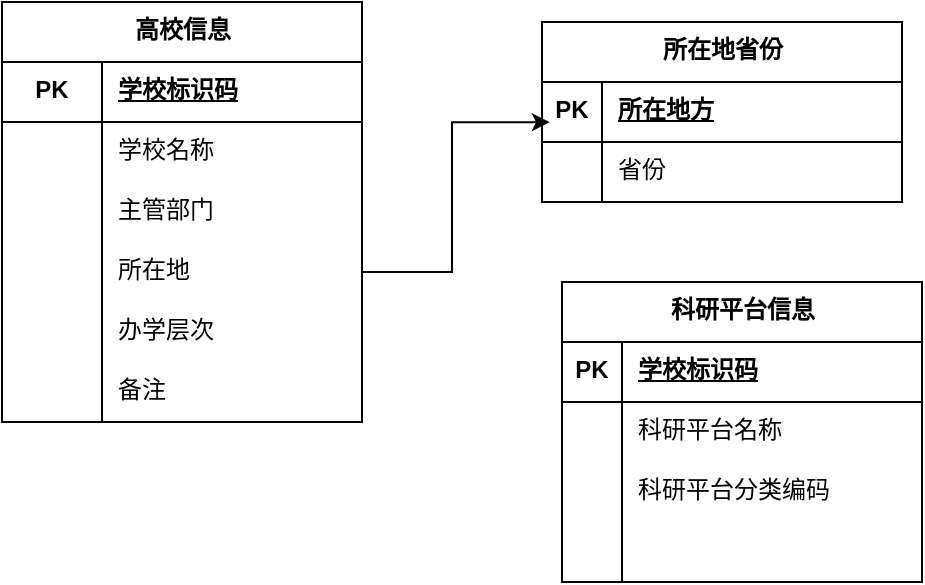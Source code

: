 <mxfile version="26.0.16">
  <diagram id="R2lEEEUBdFMjLlhIrx00" name="Page-1">
    <mxGraphModel dx="868" dy="435" grid="1" gridSize="10" guides="1" tooltips="1" connect="1" arrows="1" fold="1" page="1" pageScale="1" pageWidth="850" pageHeight="1100" math="0" shadow="0" extFonts="Permanent Marker^https://fonts.googleapis.com/css?family=Permanent+Marker">
      <root>
        <mxCell id="0" />
        <mxCell id="1" parent="0" />
        <mxCell id="ALwL8LHPWrsbOjasNw_c-4" value="高校信息" style="shape=table;startSize=30;container=1;collapsible=1;childLayout=tableLayout;fixedRows=1;rowLines=0;fontStyle=1;align=center;resizeLast=1;html=1;shadow=0;strokeColor=default;strokeWidth=1;verticalAlign=top;fontFamily=Helvetica;fontSize=12;fontColor=default;labelBorderColor=none;fillColor=default;" vertex="1" parent="1">
          <mxGeometry x="100" y="130" width="180" height="210" as="geometry" />
        </mxCell>
        <mxCell id="ALwL8LHPWrsbOjasNw_c-5" value="" style="shape=tableRow;horizontal=0;startSize=0;swimlaneHead=0;swimlaneBody=0;fillColor=none;collapsible=0;dropTarget=0;points=[[0,0.5],[1,0.5]];portConstraint=eastwest;top=0;left=0;right=0;bottom=1;shadow=0;strokeColor=default;strokeWidth=1;align=center;verticalAlign=top;fontFamily=Helvetica;fontSize=12;fontColor=default;labelBorderColor=none;" vertex="1" parent="ALwL8LHPWrsbOjasNw_c-4">
          <mxGeometry y="30" width="180" height="30" as="geometry" />
        </mxCell>
        <mxCell id="ALwL8LHPWrsbOjasNw_c-6" value="PK" style="shape=partialRectangle;connectable=0;fillColor=none;top=0;left=0;bottom=0;right=0;fontStyle=1;overflow=hidden;whiteSpace=wrap;html=1;shadow=0;strokeColor=default;strokeWidth=1;align=center;verticalAlign=top;fontFamily=Helvetica;fontSize=12;fontColor=default;labelBorderColor=none;" vertex="1" parent="ALwL8LHPWrsbOjasNw_c-5">
          <mxGeometry width="50" height="30" as="geometry">
            <mxRectangle width="50" height="30" as="alternateBounds" />
          </mxGeometry>
        </mxCell>
        <mxCell id="ALwL8LHPWrsbOjasNw_c-7" value="学校标识码" style="shape=partialRectangle;connectable=0;fillColor=none;top=0;left=0;bottom=0;right=0;align=left;spacingLeft=6;fontStyle=5;overflow=hidden;whiteSpace=wrap;html=1;shadow=0;strokeColor=default;strokeWidth=1;verticalAlign=top;fontFamily=Helvetica;fontSize=12;fontColor=default;labelBorderColor=none;" vertex="1" parent="ALwL8LHPWrsbOjasNw_c-5">
          <mxGeometry x="50" width="130" height="30" as="geometry">
            <mxRectangle width="130" height="30" as="alternateBounds" />
          </mxGeometry>
        </mxCell>
        <mxCell id="ALwL8LHPWrsbOjasNw_c-8" value="" style="shape=tableRow;horizontal=0;startSize=0;swimlaneHead=0;swimlaneBody=0;fillColor=none;collapsible=0;dropTarget=0;points=[[0,0.5],[1,0.5]];portConstraint=eastwest;top=0;left=0;right=0;bottom=0;shadow=0;strokeColor=default;strokeWidth=1;align=center;verticalAlign=top;fontFamily=Helvetica;fontSize=12;fontColor=default;labelBorderColor=none;" vertex="1" parent="ALwL8LHPWrsbOjasNw_c-4">
          <mxGeometry y="60" width="180" height="30" as="geometry" />
        </mxCell>
        <mxCell id="ALwL8LHPWrsbOjasNw_c-9" value="" style="shape=partialRectangle;connectable=0;fillColor=none;top=0;left=0;bottom=0;right=0;editable=1;overflow=hidden;whiteSpace=wrap;html=1;shadow=0;strokeColor=default;strokeWidth=1;align=center;verticalAlign=top;fontFamily=Helvetica;fontSize=12;fontColor=default;labelBorderColor=none;" vertex="1" parent="ALwL8LHPWrsbOjasNw_c-8">
          <mxGeometry width="50" height="30" as="geometry">
            <mxRectangle width="50" height="30" as="alternateBounds" />
          </mxGeometry>
        </mxCell>
        <mxCell id="ALwL8LHPWrsbOjasNw_c-10" value="学校名称" style="shape=partialRectangle;connectable=0;fillColor=none;top=0;left=0;bottom=0;right=0;align=left;spacingLeft=6;overflow=hidden;whiteSpace=wrap;html=1;shadow=0;strokeColor=default;strokeWidth=1;verticalAlign=top;fontFamily=Helvetica;fontSize=12;fontColor=default;labelBorderColor=none;" vertex="1" parent="ALwL8LHPWrsbOjasNw_c-8">
          <mxGeometry x="50" width="130" height="30" as="geometry">
            <mxRectangle width="130" height="30" as="alternateBounds" />
          </mxGeometry>
        </mxCell>
        <mxCell id="ALwL8LHPWrsbOjasNw_c-11" value="" style="shape=tableRow;horizontal=0;startSize=0;swimlaneHead=0;swimlaneBody=0;fillColor=none;collapsible=0;dropTarget=0;points=[[0,0.5],[1,0.5]];portConstraint=eastwest;top=0;left=0;right=0;bottom=0;shadow=0;strokeColor=default;strokeWidth=1;align=center;verticalAlign=top;fontFamily=Helvetica;fontSize=12;fontColor=default;labelBorderColor=none;" vertex="1" parent="ALwL8LHPWrsbOjasNw_c-4">
          <mxGeometry y="90" width="180" height="30" as="geometry" />
        </mxCell>
        <mxCell id="ALwL8LHPWrsbOjasNw_c-12" value="" style="shape=partialRectangle;connectable=0;fillColor=none;top=0;left=0;bottom=0;right=0;editable=1;overflow=hidden;whiteSpace=wrap;html=1;shadow=0;strokeColor=default;strokeWidth=1;align=center;verticalAlign=top;fontFamily=Helvetica;fontSize=12;fontColor=default;labelBorderColor=none;" vertex="1" parent="ALwL8LHPWrsbOjasNw_c-11">
          <mxGeometry width="50" height="30" as="geometry">
            <mxRectangle width="50" height="30" as="alternateBounds" />
          </mxGeometry>
        </mxCell>
        <mxCell id="ALwL8LHPWrsbOjasNw_c-13" value="主管部门" style="shape=partialRectangle;connectable=0;fillColor=none;top=0;left=0;bottom=0;right=0;align=left;spacingLeft=6;overflow=hidden;whiteSpace=wrap;html=1;shadow=0;strokeColor=default;strokeWidth=1;verticalAlign=top;fontFamily=Helvetica;fontSize=12;fontColor=default;labelBorderColor=none;" vertex="1" parent="ALwL8LHPWrsbOjasNw_c-11">
          <mxGeometry x="50" width="130" height="30" as="geometry">
            <mxRectangle width="130" height="30" as="alternateBounds" />
          </mxGeometry>
        </mxCell>
        <mxCell id="ALwL8LHPWrsbOjasNw_c-14" value="" style="shape=tableRow;horizontal=0;startSize=0;swimlaneHead=0;swimlaneBody=0;fillColor=none;collapsible=0;dropTarget=0;points=[[0,0.5],[1,0.5]];portConstraint=eastwest;top=0;left=0;right=0;bottom=0;shadow=0;strokeColor=default;strokeWidth=1;align=center;verticalAlign=top;fontFamily=Helvetica;fontSize=12;fontColor=default;labelBorderColor=none;" vertex="1" parent="ALwL8LHPWrsbOjasNw_c-4">
          <mxGeometry y="120" width="180" height="30" as="geometry" />
        </mxCell>
        <mxCell id="ALwL8LHPWrsbOjasNw_c-15" value="" style="shape=partialRectangle;connectable=0;fillColor=none;top=0;left=0;bottom=0;right=0;editable=1;overflow=hidden;whiteSpace=wrap;html=1;shadow=0;strokeColor=default;strokeWidth=1;align=center;verticalAlign=top;fontFamily=Helvetica;fontSize=12;fontColor=default;labelBorderColor=none;" vertex="1" parent="ALwL8LHPWrsbOjasNw_c-14">
          <mxGeometry width="50" height="30" as="geometry">
            <mxRectangle width="50" height="30" as="alternateBounds" />
          </mxGeometry>
        </mxCell>
        <mxCell id="ALwL8LHPWrsbOjasNw_c-16" value="所在地" style="shape=partialRectangle;connectable=0;fillColor=none;top=0;left=0;bottom=0;right=0;align=left;spacingLeft=6;overflow=hidden;whiteSpace=wrap;html=1;shadow=0;strokeColor=default;strokeWidth=1;verticalAlign=top;fontFamily=Helvetica;fontSize=12;fontColor=default;labelBorderColor=none;" vertex="1" parent="ALwL8LHPWrsbOjasNw_c-14">
          <mxGeometry x="50" width="130" height="30" as="geometry">
            <mxRectangle width="130" height="30" as="alternateBounds" />
          </mxGeometry>
        </mxCell>
        <mxCell id="ALwL8LHPWrsbOjasNw_c-17" style="shape=tableRow;horizontal=0;startSize=0;swimlaneHead=0;swimlaneBody=0;fillColor=none;collapsible=0;dropTarget=0;points=[[0,0.5],[1,0.5]];portConstraint=eastwest;top=0;left=0;right=0;bottom=0;shadow=0;strokeColor=default;strokeWidth=1;align=center;verticalAlign=top;fontFamily=Helvetica;fontSize=12;fontColor=default;labelBorderColor=none;" vertex="1" parent="ALwL8LHPWrsbOjasNw_c-4">
          <mxGeometry y="150" width="180" height="30" as="geometry" />
        </mxCell>
        <mxCell id="ALwL8LHPWrsbOjasNw_c-18" style="shape=partialRectangle;connectable=0;fillColor=none;top=0;left=0;bottom=0;right=0;editable=1;overflow=hidden;whiteSpace=wrap;html=1;shadow=0;strokeColor=default;strokeWidth=1;align=center;verticalAlign=top;fontFamily=Helvetica;fontSize=12;fontColor=default;labelBorderColor=none;" vertex="1" parent="ALwL8LHPWrsbOjasNw_c-17">
          <mxGeometry width="50" height="30" as="geometry">
            <mxRectangle width="50" height="30" as="alternateBounds" />
          </mxGeometry>
        </mxCell>
        <mxCell id="ALwL8LHPWrsbOjasNw_c-19" value="办学层次" style="shape=partialRectangle;connectable=0;fillColor=none;top=0;left=0;bottom=0;right=0;align=left;spacingLeft=6;overflow=hidden;whiteSpace=wrap;html=1;shadow=0;strokeColor=default;strokeWidth=1;verticalAlign=top;fontFamily=Helvetica;fontSize=12;fontColor=default;labelBorderColor=none;" vertex="1" parent="ALwL8LHPWrsbOjasNw_c-17">
          <mxGeometry x="50" width="130" height="30" as="geometry">
            <mxRectangle width="130" height="30" as="alternateBounds" />
          </mxGeometry>
        </mxCell>
        <mxCell id="ALwL8LHPWrsbOjasNw_c-20" style="shape=tableRow;horizontal=0;startSize=0;swimlaneHead=0;swimlaneBody=0;fillColor=none;collapsible=0;dropTarget=0;points=[[0,0.5],[1,0.5]];portConstraint=eastwest;top=0;left=0;right=0;bottom=0;shadow=0;strokeColor=default;strokeWidth=1;align=center;verticalAlign=top;fontFamily=Helvetica;fontSize=12;fontColor=default;labelBorderColor=none;" vertex="1" parent="ALwL8LHPWrsbOjasNw_c-4">
          <mxGeometry y="180" width="180" height="30" as="geometry" />
        </mxCell>
        <mxCell id="ALwL8LHPWrsbOjasNw_c-21" style="shape=partialRectangle;connectable=0;fillColor=none;top=0;left=0;bottom=0;right=0;editable=1;overflow=hidden;whiteSpace=wrap;html=1;shadow=0;strokeColor=default;strokeWidth=1;align=center;verticalAlign=top;fontFamily=Helvetica;fontSize=12;fontColor=default;labelBorderColor=none;" vertex="1" parent="ALwL8LHPWrsbOjasNw_c-20">
          <mxGeometry width="50" height="30" as="geometry">
            <mxRectangle width="50" height="30" as="alternateBounds" />
          </mxGeometry>
        </mxCell>
        <mxCell id="ALwL8LHPWrsbOjasNw_c-22" value="备注" style="shape=partialRectangle;connectable=0;fillColor=none;top=0;left=0;bottom=0;right=0;align=left;spacingLeft=6;overflow=hidden;whiteSpace=wrap;html=1;shadow=0;strokeColor=default;strokeWidth=1;verticalAlign=top;fontFamily=Helvetica;fontSize=12;fontColor=default;labelBorderColor=none;" vertex="1" parent="ALwL8LHPWrsbOjasNw_c-20">
          <mxGeometry x="50" width="130" height="30" as="geometry">
            <mxRectangle width="130" height="30" as="alternateBounds" />
          </mxGeometry>
        </mxCell>
        <mxCell id="ALwL8LHPWrsbOjasNw_c-23" value="所在地省份" style="shape=table;startSize=30;container=1;collapsible=1;childLayout=tableLayout;fixedRows=1;rowLines=0;fontStyle=1;align=center;resizeLast=1;html=1;shadow=0;strokeColor=default;strokeWidth=1;verticalAlign=top;fontFamily=Helvetica;fontSize=12;fontColor=default;labelBorderColor=none;fillColor=default;" vertex="1" parent="1">
          <mxGeometry x="370" y="140" width="180" height="90" as="geometry" />
        </mxCell>
        <mxCell id="ALwL8LHPWrsbOjasNw_c-24" value="" style="shape=tableRow;horizontal=0;startSize=0;swimlaneHead=0;swimlaneBody=0;fillColor=none;collapsible=0;dropTarget=0;points=[[0,0.5],[1,0.5]];portConstraint=eastwest;top=0;left=0;right=0;bottom=1;shadow=0;strokeColor=default;strokeWidth=1;align=center;verticalAlign=top;fontFamily=Helvetica;fontSize=12;fontColor=default;labelBorderColor=none;" vertex="1" parent="ALwL8LHPWrsbOjasNw_c-23">
          <mxGeometry y="30" width="180" height="30" as="geometry" />
        </mxCell>
        <mxCell id="ALwL8LHPWrsbOjasNw_c-25" value="PK" style="shape=partialRectangle;connectable=0;fillColor=none;top=0;left=0;bottom=0;right=0;fontStyle=1;overflow=hidden;whiteSpace=wrap;html=1;shadow=0;strokeColor=default;strokeWidth=1;align=center;verticalAlign=top;fontFamily=Helvetica;fontSize=12;fontColor=default;labelBorderColor=none;" vertex="1" parent="ALwL8LHPWrsbOjasNw_c-24">
          <mxGeometry width="30" height="30" as="geometry">
            <mxRectangle width="30" height="30" as="alternateBounds" />
          </mxGeometry>
        </mxCell>
        <mxCell id="ALwL8LHPWrsbOjasNw_c-26" value="所在地方" style="shape=partialRectangle;connectable=0;fillColor=none;top=0;left=0;bottom=0;right=0;align=left;spacingLeft=6;fontStyle=5;overflow=hidden;whiteSpace=wrap;html=1;shadow=0;strokeColor=default;strokeWidth=1;verticalAlign=top;fontFamily=Helvetica;fontSize=12;fontColor=default;labelBorderColor=none;" vertex="1" parent="ALwL8LHPWrsbOjasNw_c-24">
          <mxGeometry x="30" width="150" height="30" as="geometry">
            <mxRectangle width="150" height="30" as="alternateBounds" />
          </mxGeometry>
        </mxCell>
        <mxCell id="ALwL8LHPWrsbOjasNw_c-27" value="" style="shape=tableRow;horizontal=0;startSize=0;swimlaneHead=0;swimlaneBody=0;fillColor=none;collapsible=0;dropTarget=0;points=[[0,0.5],[1,0.5]];portConstraint=eastwest;top=0;left=0;right=0;bottom=0;shadow=0;strokeColor=default;strokeWidth=1;align=center;verticalAlign=top;fontFamily=Helvetica;fontSize=12;fontColor=default;labelBorderColor=none;" vertex="1" parent="ALwL8LHPWrsbOjasNw_c-23">
          <mxGeometry y="60" width="180" height="30" as="geometry" />
        </mxCell>
        <mxCell id="ALwL8LHPWrsbOjasNw_c-28" value="" style="shape=partialRectangle;connectable=0;fillColor=none;top=0;left=0;bottom=0;right=0;editable=1;overflow=hidden;whiteSpace=wrap;html=1;shadow=0;strokeColor=default;strokeWidth=1;align=center;verticalAlign=top;fontFamily=Helvetica;fontSize=12;fontColor=default;labelBorderColor=none;" vertex="1" parent="ALwL8LHPWrsbOjasNw_c-27">
          <mxGeometry width="30" height="30" as="geometry">
            <mxRectangle width="30" height="30" as="alternateBounds" />
          </mxGeometry>
        </mxCell>
        <mxCell id="ALwL8LHPWrsbOjasNw_c-29" value="省份" style="shape=partialRectangle;connectable=0;fillColor=none;top=0;left=0;bottom=0;right=0;align=left;spacingLeft=6;overflow=hidden;whiteSpace=wrap;html=1;shadow=0;strokeColor=default;strokeWidth=1;verticalAlign=top;fontFamily=Helvetica;fontSize=12;fontColor=default;labelBorderColor=none;" vertex="1" parent="ALwL8LHPWrsbOjasNw_c-27">
          <mxGeometry x="30" width="150" height="30" as="geometry">
            <mxRectangle width="150" height="30" as="alternateBounds" />
          </mxGeometry>
        </mxCell>
        <mxCell id="ALwL8LHPWrsbOjasNw_c-36" style="edgeStyle=orthogonalEdgeStyle;rounded=0;orthogonalLoop=1;jettySize=auto;html=1;entryX=0.022;entryY=0.669;entryDx=0;entryDy=0;entryPerimeter=0;fontFamily=Helvetica;fontSize=12;fontColor=default;labelBorderColor=none;" edge="1" parent="1" source="ALwL8LHPWrsbOjasNw_c-14" target="ALwL8LHPWrsbOjasNw_c-24">
          <mxGeometry relative="1" as="geometry" />
        </mxCell>
        <mxCell id="ALwL8LHPWrsbOjasNw_c-37" value="科研平台信息" style="shape=table;startSize=30;container=1;collapsible=1;childLayout=tableLayout;fixedRows=1;rowLines=0;fontStyle=1;align=center;resizeLast=1;html=1;shadow=0;strokeColor=default;strokeWidth=1;verticalAlign=top;fontFamily=Helvetica;fontSize=12;fontColor=default;labelBorderColor=none;fillColor=default;" vertex="1" parent="1">
          <mxGeometry x="380" y="270" width="180" height="150" as="geometry" />
        </mxCell>
        <mxCell id="ALwL8LHPWrsbOjasNw_c-38" value="" style="shape=tableRow;horizontal=0;startSize=0;swimlaneHead=0;swimlaneBody=0;fillColor=none;collapsible=0;dropTarget=0;points=[[0,0.5],[1,0.5]];portConstraint=eastwest;top=0;left=0;right=0;bottom=1;shadow=0;strokeColor=default;strokeWidth=1;align=center;verticalAlign=top;fontFamily=Helvetica;fontSize=12;fontColor=default;labelBorderColor=none;" vertex="1" parent="ALwL8LHPWrsbOjasNw_c-37">
          <mxGeometry y="30" width="180" height="30" as="geometry" />
        </mxCell>
        <mxCell id="ALwL8LHPWrsbOjasNw_c-39" value="PK" style="shape=partialRectangle;connectable=0;fillColor=none;top=0;left=0;bottom=0;right=0;fontStyle=1;overflow=hidden;whiteSpace=wrap;html=1;shadow=0;strokeColor=default;strokeWidth=1;align=center;verticalAlign=top;fontFamily=Helvetica;fontSize=12;fontColor=default;labelBorderColor=none;" vertex="1" parent="ALwL8LHPWrsbOjasNw_c-38">
          <mxGeometry width="30" height="30" as="geometry">
            <mxRectangle width="30" height="30" as="alternateBounds" />
          </mxGeometry>
        </mxCell>
        <mxCell id="ALwL8LHPWrsbOjasNw_c-40" value="学校标识码" style="shape=partialRectangle;connectable=0;fillColor=none;top=0;left=0;bottom=0;right=0;align=left;spacingLeft=6;fontStyle=5;overflow=hidden;whiteSpace=wrap;html=1;shadow=0;strokeColor=default;strokeWidth=1;verticalAlign=top;fontFamily=Helvetica;fontSize=12;fontColor=default;labelBorderColor=none;" vertex="1" parent="ALwL8LHPWrsbOjasNw_c-38">
          <mxGeometry x="30" width="150" height="30" as="geometry">
            <mxRectangle width="150" height="30" as="alternateBounds" />
          </mxGeometry>
        </mxCell>
        <mxCell id="ALwL8LHPWrsbOjasNw_c-41" value="" style="shape=tableRow;horizontal=0;startSize=0;swimlaneHead=0;swimlaneBody=0;fillColor=none;collapsible=0;dropTarget=0;points=[[0,0.5],[1,0.5]];portConstraint=eastwest;top=0;left=0;right=0;bottom=0;shadow=0;strokeColor=default;strokeWidth=1;align=center;verticalAlign=top;fontFamily=Helvetica;fontSize=12;fontColor=default;labelBorderColor=none;" vertex="1" parent="ALwL8LHPWrsbOjasNw_c-37">
          <mxGeometry y="60" width="180" height="30" as="geometry" />
        </mxCell>
        <mxCell id="ALwL8LHPWrsbOjasNw_c-42" value="" style="shape=partialRectangle;connectable=0;fillColor=none;top=0;left=0;bottom=0;right=0;editable=1;overflow=hidden;whiteSpace=wrap;html=1;shadow=0;strokeColor=default;strokeWidth=1;align=center;verticalAlign=top;fontFamily=Helvetica;fontSize=12;fontColor=default;labelBorderColor=none;" vertex="1" parent="ALwL8LHPWrsbOjasNw_c-41">
          <mxGeometry width="30" height="30" as="geometry">
            <mxRectangle width="30" height="30" as="alternateBounds" />
          </mxGeometry>
        </mxCell>
        <mxCell id="ALwL8LHPWrsbOjasNw_c-43" value="科研平台名称" style="shape=partialRectangle;connectable=0;fillColor=none;top=0;left=0;bottom=0;right=0;align=left;spacingLeft=6;overflow=hidden;whiteSpace=wrap;html=1;shadow=0;strokeColor=default;strokeWidth=1;verticalAlign=top;fontFamily=Helvetica;fontSize=12;fontColor=default;labelBorderColor=none;" vertex="1" parent="ALwL8LHPWrsbOjasNw_c-41">
          <mxGeometry x="30" width="150" height="30" as="geometry">
            <mxRectangle width="150" height="30" as="alternateBounds" />
          </mxGeometry>
        </mxCell>
        <mxCell id="ALwL8LHPWrsbOjasNw_c-44" value="" style="shape=tableRow;horizontal=0;startSize=0;swimlaneHead=0;swimlaneBody=0;fillColor=none;collapsible=0;dropTarget=0;points=[[0,0.5],[1,0.5]];portConstraint=eastwest;top=0;left=0;right=0;bottom=0;shadow=0;strokeColor=default;strokeWidth=1;align=center;verticalAlign=top;fontFamily=Helvetica;fontSize=12;fontColor=default;labelBorderColor=none;" vertex="1" parent="ALwL8LHPWrsbOjasNw_c-37">
          <mxGeometry y="90" width="180" height="30" as="geometry" />
        </mxCell>
        <mxCell id="ALwL8LHPWrsbOjasNw_c-45" value="" style="shape=partialRectangle;connectable=0;fillColor=none;top=0;left=0;bottom=0;right=0;editable=1;overflow=hidden;whiteSpace=wrap;html=1;shadow=0;strokeColor=default;strokeWidth=1;align=center;verticalAlign=top;fontFamily=Helvetica;fontSize=12;fontColor=default;labelBorderColor=none;" vertex="1" parent="ALwL8LHPWrsbOjasNw_c-44">
          <mxGeometry width="30" height="30" as="geometry">
            <mxRectangle width="30" height="30" as="alternateBounds" />
          </mxGeometry>
        </mxCell>
        <mxCell id="ALwL8LHPWrsbOjasNw_c-46" value="科研平台分类编码" style="shape=partialRectangle;connectable=0;fillColor=none;top=0;left=0;bottom=0;right=0;align=left;spacingLeft=6;overflow=hidden;whiteSpace=wrap;html=1;shadow=0;strokeColor=default;strokeWidth=1;verticalAlign=top;fontFamily=Helvetica;fontSize=12;fontColor=default;labelBorderColor=none;" vertex="1" parent="ALwL8LHPWrsbOjasNw_c-44">
          <mxGeometry x="30" width="150" height="30" as="geometry">
            <mxRectangle width="150" height="30" as="alternateBounds" />
          </mxGeometry>
        </mxCell>
        <mxCell id="ALwL8LHPWrsbOjasNw_c-47" value="" style="shape=tableRow;horizontal=0;startSize=0;swimlaneHead=0;swimlaneBody=0;fillColor=none;collapsible=0;dropTarget=0;points=[[0,0.5],[1,0.5]];portConstraint=eastwest;top=0;left=0;right=0;bottom=0;shadow=0;strokeColor=default;strokeWidth=1;align=center;verticalAlign=top;fontFamily=Helvetica;fontSize=12;fontColor=default;labelBorderColor=none;" vertex="1" parent="ALwL8LHPWrsbOjasNw_c-37">
          <mxGeometry y="120" width="180" height="30" as="geometry" />
        </mxCell>
        <mxCell id="ALwL8LHPWrsbOjasNw_c-48" value="" style="shape=partialRectangle;connectable=0;fillColor=none;top=0;left=0;bottom=0;right=0;editable=1;overflow=hidden;whiteSpace=wrap;html=1;shadow=0;strokeColor=default;strokeWidth=1;align=center;verticalAlign=top;fontFamily=Helvetica;fontSize=12;fontColor=default;labelBorderColor=none;" vertex="1" parent="ALwL8LHPWrsbOjasNw_c-47">
          <mxGeometry width="30" height="30" as="geometry">
            <mxRectangle width="30" height="30" as="alternateBounds" />
          </mxGeometry>
        </mxCell>
        <mxCell id="ALwL8LHPWrsbOjasNw_c-49" value="" style="shape=partialRectangle;connectable=0;fillColor=none;top=0;left=0;bottom=0;right=0;align=left;spacingLeft=6;overflow=hidden;whiteSpace=wrap;html=1;shadow=0;strokeColor=default;strokeWidth=1;verticalAlign=top;fontFamily=Helvetica;fontSize=12;fontColor=default;labelBorderColor=none;" vertex="1" parent="ALwL8LHPWrsbOjasNw_c-47">
          <mxGeometry x="30" width="150" height="30" as="geometry">
            <mxRectangle width="150" height="30" as="alternateBounds" />
          </mxGeometry>
        </mxCell>
      </root>
    </mxGraphModel>
  </diagram>
</mxfile>
